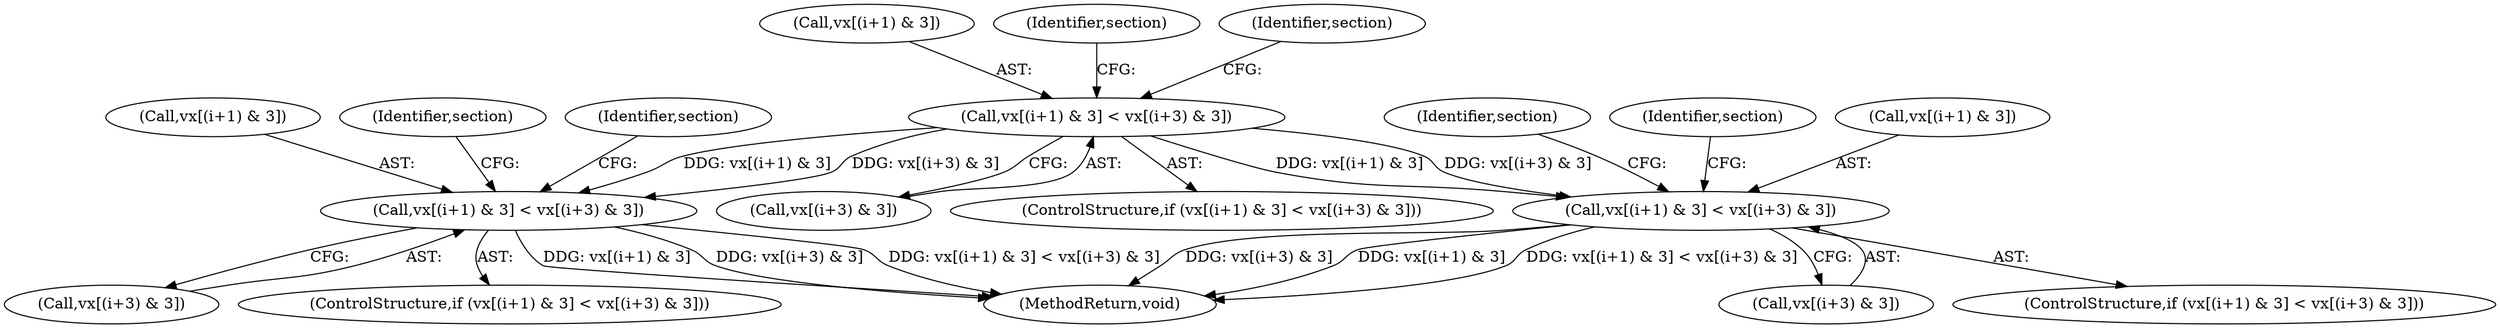 digraph "0_poppler_a9b8ab4657dec65b8b86c225d12c533ad7e984e2@array" {
"1000888" [label="(Call,vx[(i+1) & 3] < vx[(i+3) & 3])"];
"1001022" [label="(Call,vx[(i+1) & 3] < vx[(i+3) & 3])"];
"1001153" [label="(Call,vx[(i+1) & 3] < vx[(i+3) & 3])"];
"1001153" [label="(Call,vx[(i+1) & 3] < vx[(i+3) & 3])"];
"1001030" [label="(Call,vx[(i+3) & 3])"];
"1001041" [label="(Identifier,section)"];
"1001161" [label="(Call,vx[(i+3) & 3])"];
"1001154" [label="(Call,vx[(i+1) & 3])"];
"1001021" [label="(ControlStructure,if (vx[(i+1) & 3] < vx[(i+3) & 3]))"];
"1000889" [label="(Call,vx[(i+1) & 3])"];
"1001083" [label="(Identifier,section)"];
"1001774" [label="(MethodReturn,void)"];
"1001152" [label="(ControlStructure,if (vx[(i+1) & 3] < vx[(i+3) & 3]))"];
"1001172" [label="(Identifier,section)"];
"1001214" [label="(Identifier,section)"];
"1000943" [label="(Identifier,section)"];
"1000887" [label="(ControlStructure,if (vx[(i+1) & 3] < vx[(i+3) & 3]))"];
"1001023" [label="(Call,vx[(i+1) & 3])"];
"1000896" [label="(Call,vx[(i+3) & 3])"];
"1001022" [label="(Call,vx[(i+1) & 3] < vx[(i+3) & 3])"];
"1000888" [label="(Call,vx[(i+1) & 3] < vx[(i+3) & 3])"];
"1000907" [label="(Identifier,section)"];
"1000888" -> "1000887"  [label="AST: "];
"1000888" -> "1000896"  [label="CFG: "];
"1000889" -> "1000888"  [label="AST: "];
"1000896" -> "1000888"  [label="AST: "];
"1000907" -> "1000888"  [label="CFG: "];
"1000943" -> "1000888"  [label="CFG: "];
"1000888" -> "1001022"  [label="DDG: vx[(i+1) & 3]"];
"1000888" -> "1001022"  [label="DDG: vx[(i+3) & 3]"];
"1000888" -> "1001153"  [label="DDG: vx[(i+1) & 3]"];
"1000888" -> "1001153"  [label="DDG: vx[(i+3) & 3]"];
"1001022" -> "1001021"  [label="AST: "];
"1001022" -> "1001030"  [label="CFG: "];
"1001023" -> "1001022"  [label="AST: "];
"1001030" -> "1001022"  [label="AST: "];
"1001041" -> "1001022"  [label="CFG: "];
"1001083" -> "1001022"  [label="CFG: "];
"1001022" -> "1001774"  [label="DDG: vx[(i+3) & 3]"];
"1001022" -> "1001774"  [label="DDG: vx[(i+1) & 3]"];
"1001022" -> "1001774"  [label="DDG: vx[(i+1) & 3] < vx[(i+3) & 3]"];
"1001153" -> "1001152"  [label="AST: "];
"1001153" -> "1001161"  [label="CFG: "];
"1001154" -> "1001153"  [label="AST: "];
"1001161" -> "1001153"  [label="AST: "];
"1001172" -> "1001153"  [label="CFG: "];
"1001214" -> "1001153"  [label="CFG: "];
"1001153" -> "1001774"  [label="DDG: vx[(i+1) & 3]"];
"1001153" -> "1001774"  [label="DDG: vx[(i+3) & 3]"];
"1001153" -> "1001774"  [label="DDG: vx[(i+1) & 3] < vx[(i+3) & 3]"];
}
